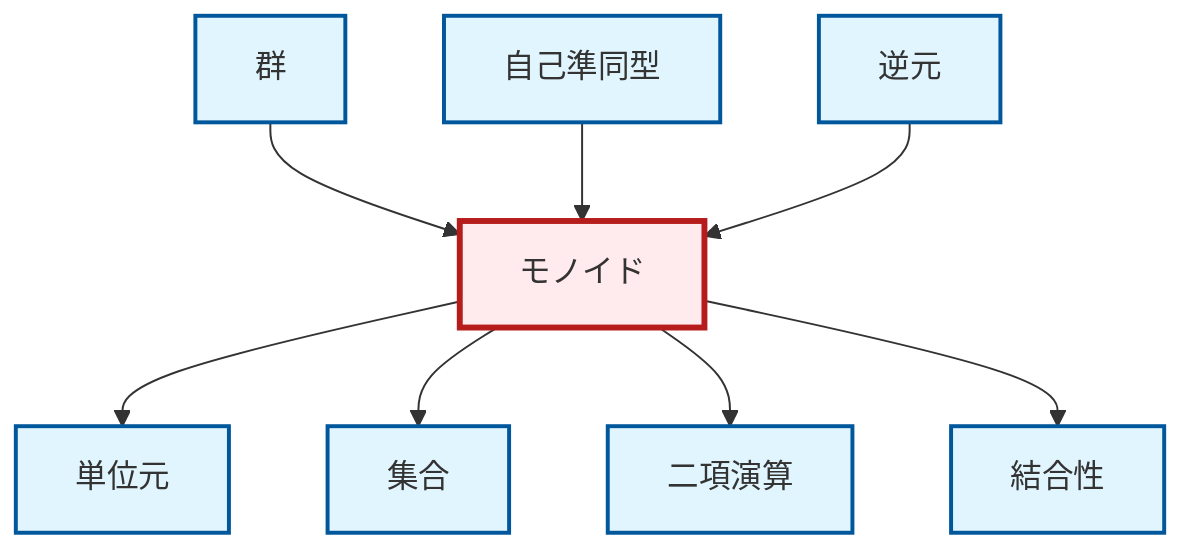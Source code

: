 graph TD
    classDef definition fill:#e1f5fe,stroke:#01579b,stroke-width:2px
    classDef theorem fill:#f3e5f5,stroke:#4a148c,stroke-width:2px
    classDef axiom fill:#fff3e0,stroke:#e65100,stroke-width:2px
    classDef example fill:#e8f5e9,stroke:#1b5e20,stroke-width:2px
    classDef current fill:#ffebee,stroke:#b71c1c,stroke-width:3px
    def-endomorphism["自己準同型"]:::definition
    def-inverse-element["逆元"]:::definition
    def-associativity["結合性"]:::definition
    def-identity-element["単位元"]:::definition
    def-group["群"]:::definition
    def-monoid["モノイド"]:::definition
    def-set["集合"]:::definition
    def-binary-operation["二項演算"]:::definition
    def-monoid --> def-identity-element
    def-monoid --> def-set
    def-group --> def-monoid
    def-endomorphism --> def-monoid
    def-monoid --> def-binary-operation
    def-monoid --> def-associativity
    def-inverse-element --> def-monoid
    class def-monoid current